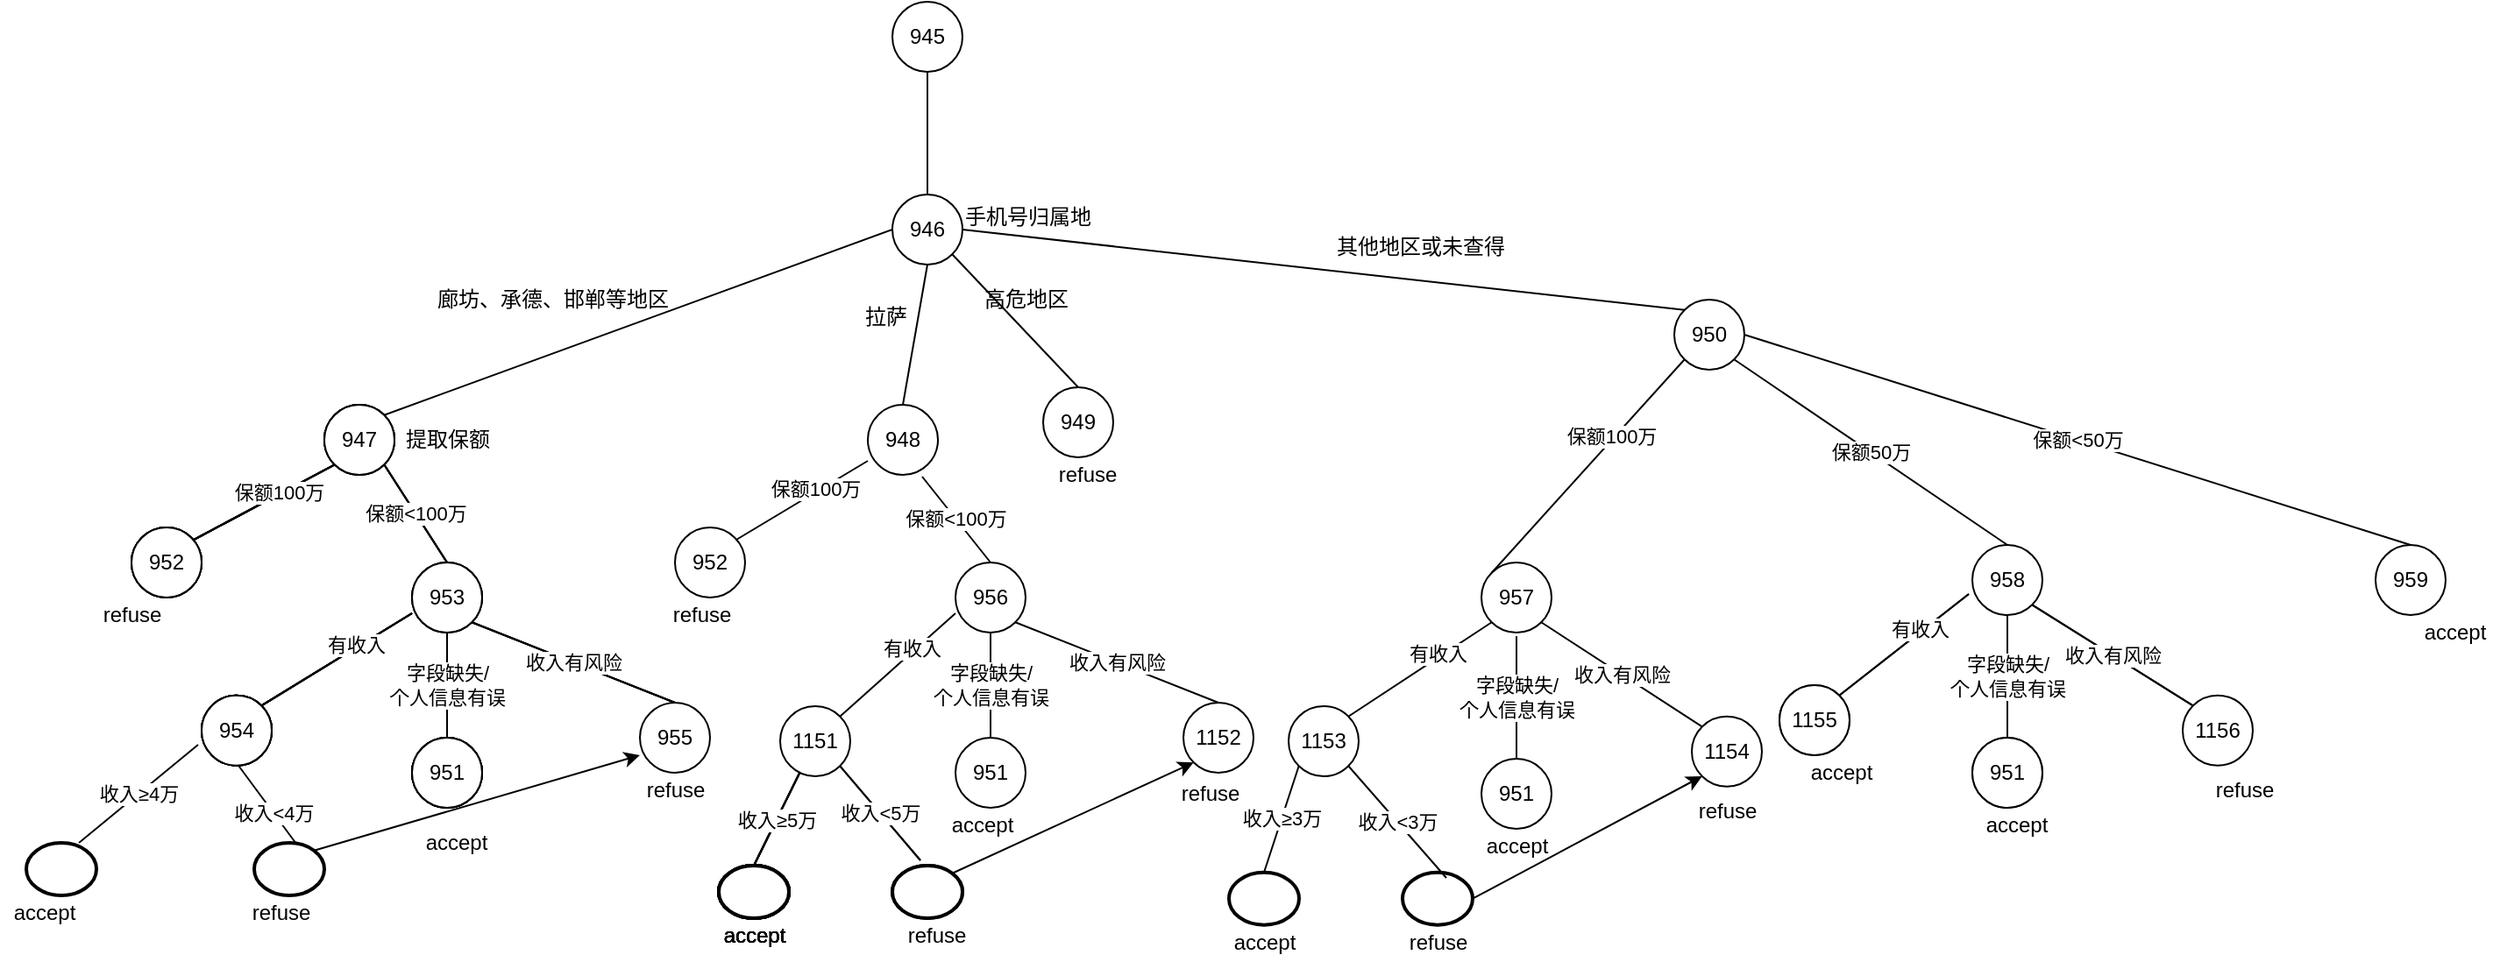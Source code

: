 <mxfile version="13.11.0" type="github">
  <diagram id="GqYp9QRgiTnMv4ogQ1yT" name="Page-1">
    <mxGraphModel dx="2249" dy="738" grid="1" gridSize="10" guides="1" tooltips="1" connect="1" arrows="1" fold="1" page="1" pageScale="1" pageWidth="827" pageHeight="1169" math="0" shadow="0">
      <root>
        <mxCell id="0" />
        <mxCell id="1" parent="0" />
        <mxCell id="ffeUi8GMqS-hSIrCTA7c-2" value="" style="endArrow=none;html=1;entryX=0.5;entryY=1;entryDx=0;entryDy=0;entryPerimeter=0;" edge="1" parent="1">
          <mxGeometry width="50" height="50" relative="1" as="geometry">
            <mxPoint x="414" y="190" as="sourcePoint" />
            <mxPoint x="414" y="120" as="targetPoint" />
          </mxGeometry>
        </mxCell>
        <mxCell id="ffeUi8GMqS-hSIrCTA7c-6" value="945" style="ellipse;whiteSpace=wrap;html=1;" vertex="1" parent="1">
          <mxGeometry x="394" y="80" width="40" height="40" as="geometry" />
        </mxCell>
        <mxCell id="ffeUi8GMqS-hSIrCTA7c-7" value="946" style="ellipse;whiteSpace=wrap;html=1;" vertex="1" parent="1">
          <mxGeometry x="394" y="190" width="40" height="40" as="geometry" />
        </mxCell>
        <mxCell id="ffeUi8GMqS-hSIrCTA7c-8" value="手机号归属地" style="text;html=1;align=center;verticalAlign=middle;resizable=0;points=[];autosize=1;" vertex="1" parent="1">
          <mxGeometry x="426" y="193" width="90" height="20" as="geometry" />
        </mxCell>
        <mxCell id="ffeUi8GMqS-hSIrCTA7c-9" value="" style="endArrow=none;html=1;entryX=0;entryY=0.5;entryDx=0;entryDy=0;exitX=1;exitY=0;exitDx=0;exitDy=0;" edge="1" parent="1" source="ffeUi8GMqS-hSIrCTA7c-13" target="ffeUi8GMqS-hSIrCTA7c-7">
          <mxGeometry width="50" height="50" relative="1" as="geometry">
            <mxPoint x="200" y="280" as="sourcePoint" />
            <mxPoint x="394" y="220" as="targetPoint" />
            <Array as="points" />
          </mxGeometry>
        </mxCell>
        <mxCell id="ffeUi8GMqS-hSIrCTA7c-10" value="" style="endArrow=none;html=1;entryX=0.5;entryY=1;entryDx=0;entryDy=0;exitX=0.5;exitY=0;exitDx=0;exitDy=0;" edge="1" parent="1" source="ffeUi8GMqS-hSIrCTA7c-14" target="ffeUi8GMqS-hSIrCTA7c-7">
          <mxGeometry width="50" height="50" relative="1" as="geometry">
            <mxPoint x="414" y="300" as="sourcePoint" />
            <mxPoint x="460" y="250" as="targetPoint" />
          </mxGeometry>
        </mxCell>
        <mxCell id="ffeUi8GMqS-hSIrCTA7c-11" value="" style="endArrow=none;html=1;entryX=1;entryY=1;entryDx=0;entryDy=0;" edge="1" parent="1" target="ffeUi8GMqS-hSIrCTA7c-7">
          <mxGeometry width="50" height="50" relative="1" as="geometry">
            <mxPoint x="500" y="300" as="sourcePoint" />
            <mxPoint x="500" y="250" as="targetPoint" />
          </mxGeometry>
        </mxCell>
        <mxCell id="ffeUi8GMqS-hSIrCTA7c-12" value="" style="endArrow=none;html=1;entryX=1;entryY=0.5;entryDx=0;entryDy=0;exitX=0;exitY=0;exitDx=0;exitDy=0;" edge="1" parent="1" source="ffeUi8GMqS-hSIrCTA7c-98" target="ffeUi8GMqS-hSIrCTA7c-7">
          <mxGeometry width="50" height="50" relative="1" as="geometry">
            <mxPoint x="650" y="300" as="sourcePoint" />
            <mxPoint x="540" y="230" as="targetPoint" />
          </mxGeometry>
        </mxCell>
        <mxCell id="ffeUi8GMqS-hSIrCTA7c-13" value="947" style="ellipse;whiteSpace=wrap;html=1;" vertex="1" parent="1">
          <mxGeometry x="70" y="310" width="40" height="40" as="geometry" />
        </mxCell>
        <mxCell id="ffeUi8GMqS-hSIrCTA7c-14" value="948" style="ellipse;whiteSpace=wrap;html=1;" vertex="1" parent="1">
          <mxGeometry x="380" y="310" width="40" height="40" as="geometry" />
        </mxCell>
        <mxCell id="ffeUi8GMqS-hSIrCTA7c-15" value="949" style="ellipse;whiteSpace=wrap;html=1;" vertex="1" parent="1">
          <mxGeometry x="480" y="300" width="40" height="40" as="geometry" />
        </mxCell>
        <mxCell id="ffeUi8GMqS-hSIrCTA7c-17" value="廊坊、承德、邯郸等地区" style="text;html=1;align=center;verticalAlign=middle;resizable=0;points=[];autosize=1;" vertex="1" parent="1">
          <mxGeometry x="125" y="240" width="150" height="20" as="geometry" />
        </mxCell>
        <mxCell id="ffeUi8GMqS-hSIrCTA7c-18" value="拉萨" style="text;html=1;align=center;verticalAlign=middle;resizable=0;points=[];autosize=1;" vertex="1" parent="1">
          <mxGeometry x="370" y="250" width="40" height="20" as="geometry" />
        </mxCell>
        <mxCell id="ffeUi8GMqS-hSIrCTA7c-19" value="高危地区" style="text;html=1;align=center;verticalAlign=middle;resizable=0;points=[];autosize=1;" vertex="1" parent="1">
          <mxGeometry x="440" y="240" width="60" height="20" as="geometry" />
        </mxCell>
        <mxCell id="ffeUi8GMqS-hSIrCTA7c-20" value="其他地区或未查得" style="text;html=1;align=center;verticalAlign=middle;resizable=0;points=[];autosize=1;" vertex="1" parent="1">
          <mxGeometry x="640" y="210" width="110" height="20" as="geometry" />
        </mxCell>
        <mxCell id="ffeUi8GMqS-hSIrCTA7c-21" value="提取保额" style="text;html=1;align=center;verticalAlign=middle;resizable=0;points=[];autosize=1;" vertex="1" parent="1">
          <mxGeometry x="110" y="320" width="60" height="20" as="geometry" />
        </mxCell>
        <mxCell id="ffeUi8GMqS-hSIrCTA7c-22" value="" style="endArrow=none;html=1;entryX=0;entryY=1;entryDx=0;entryDy=0;" edge="1" parent="1" target="ffeUi8GMqS-hSIrCTA7c-13">
          <mxGeometry width="50" height="50" relative="1" as="geometry">
            <mxPoint x="-10" y="390" as="sourcePoint" />
            <mxPoint x="70" y="340" as="targetPoint" />
          </mxGeometry>
        </mxCell>
        <mxCell id="ffeUi8GMqS-hSIrCTA7c-26" value="保额100万" style="edgeLabel;html=1;align=center;verticalAlign=middle;resizable=0;points=[];" vertex="1" connectable="0" parent="ffeUi8GMqS-hSIrCTA7c-22">
          <mxGeometry x="0.268" y="2" relative="1" as="geometry">
            <mxPoint as="offset" />
          </mxGeometry>
        </mxCell>
        <mxCell id="ffeUi8GMqS-hSIrCTA7c-23" value="952" style="ellipse;whiteSpace=wrap;html=1;" vertex="1" parent="1">
          <mxGeometry x="-40" y="380" width="40" height="40" as="geometry" />
        </mxCell>
        <mxCell id="ffeUi8GMqS-hSIrCTA7c-24" value="953" style="ellipse;whiteSpace=wrap;html=1;" vertex="1" parent="1">
          <mxGeometry x="120" y="400" width="40" height="40" as="geometry" />
        </mxCell>
        <mxCell id="ffeUi8GMqS-hSIrCTA7c-25" value="保额&amp;lt;100万" style="endArrow=none;html=1;entryX=1;entryY=1;entryDx=0;entryDy=0;exitX=0.5;exitY=0;exitDx=0;exitDy=0;" edge="1" parent="1" source="ffeUi8GMqS-hSIrCTA7c-24" target="ffeUi8GMqS-hSIrCTA7c-13">
          <mxGeometry width="50" height="50" relative="1" as="geometry">
            <mxPoint x="90" y="410" as="sourcePoint" />
            <mxPoint x="140" y="360" as="targetPoint" />
          </mxGeometry>
        </mxCell>
        <mxCell id="ffeUi8GMqS-hSIrCTA7c-27" value="refuse" style="text;html=1;align=center;verticalAlign=middle;resizable=0;points=[];autosize=1;" vertex="1" parent="1">
          <mxGeometry x="-65" y="420" width="50" height="20" as="geometry" />
        </mxCell>
        <mxCell id="ffeUi8GMqS-hSIrCTA7c-28" value="" style="endArrow=none;html=1;entryX=0;entryY=0.725;entryDx=0;entryDy=0;entryPerimeter=0;exitX=1;exitY=0;exitDx=0;exitDy=0;" edge="1" parent="1" source="ffeUi8GMqS-hSIrCTA7c-30" target="ffeUi8GMqS-hSIrCTA7c-24">
          <mxGeometry width="50" height="50" relative="1" as="geometry">
            <mxPoint x="80" y="475.86" as="sourcePoint" />
            <mxPoint x="165.858" y="430.002" as="targetPoint" />
          </mxGeometry>
        </mxCell>
        <mxCell id="ffeUi8GMqS-hSIrCTA7c-29" value="有收入" style="edgeLabel;html=1;align=center;verticalAlign=middle;resizable=0;points=[];" vertex="1" connectable="0" parent="ffeUi8GMqS-hSIrCTA7c-28">
          <mxGeometry x="0.268" y="2" relative="1" as="geometry">
            <mxPoint as="offset" />
          </mxGeometry>
        </mxCell>
        <mxCell id="ffeUi8GMqS-hSIrCTA7c-30" value="954" style="ellipse;whiteSpace=wrap;html=1;" vertex="1" parent="1">
          <mxGeometry y="475.86" width="40" height="40" as="geometry" />
        </mxCell>
        <mxCell id="ffeUi8GMqS-hSIrCTA7c-31" value="955" style="ellipse;whiteSpace=wrap;html=1;" vertex="1" parent="1">
          <mxGeometry x="250" y="480" width="40" height="40" as="geometry" />
        </mxCell>
        <mxCell id="ffeUi8GMqS-hSIrCTA7c-32" value="收入有风险" style="endArrow=none;html=1;entryX=1;entryY=1;entryDx=0;entryDy=0;exitX=0.5;exitY=0;exitDx=0;exitDy=0;" edge="1" parent="1" source="ffeUi8GMqS-hSIrCTA7c-31" target="ffeUi8GMqS-hSIrCTA7c-24">
          <mxGeometry width="50" height="50" relative="1" as="geometry">
            <mxPoint x="180" y="495.86" as="sourcePoint" />
            <mxPoint x="194.142" y="430.002" as="targetPoint" />
          </mxGeometry>
        </mxCell>
        <mxCell id="ffeUi8GMqS-hSIrCTA7c-34" value="954" style="ellipse;whiteSpace=wrap;html=1;" vertex="1" parent="1">
          <mxGeometry x="120" y="500" width="40" height="40" as="geometry" />
        </mxCell>
        <mxCell id="ffeUi8GMqS-hSIrCTA7c-35" value="字段缺失/&lt;br&gt;个人信息有误" style="endArrow=none;html=1;exitX=0.5;exitY=0;exitDx=0;exitDy=0;entryX=0.5;entryY=1;entryDx=0;entryDy=0;" edge="1" parent="1" source="ffeUi8GMqS-hSIrCTA7c-34" target="ffeUi8GMqS-hSIrCTA7c-24">
          <mxGeometry width="50" height="50" relative="1" as="geometry">
            <mxPoint x="410" y="430" as="sourcePoint" />
            <mxPoint x="170" y="430" as="targetPoint" />
            <Array as="points" />
          </mxGeometry>
        </mxCell>
        <mxCell id="ffeUi8GMqS-hSIrCTA7c-36" value="" style="endArrow=none;html=1;entryX=0;entryY=1;entryDx=0;entryDy=0;" edge="1" parent="1">
          <mxGeometry width="50" height="50" relative="1" as="geometry">
            <mxPoint x="-10" y="390" as="sourcePoint" />
            <mxPoint x="75.858" y="344.142" as="targetPoint" />
          </mxGeometry>
        </mxCell>
        <mxCell id="ffeUi8GMqS-hSIrCTA7c-37" value="保额100万" style="edgeLabel;html=1;align=center;verticalAlign=middle;resizable=0;points=[];" vertex="1" connectable="0" parent="ffeUi8GMqS-hSIrCTA7c-36">
          <mxGeometry x="0.268" y="2" relative="1" as="geometry">
            <mxPoint as="offset" />
          </mxGeometry>
        </mxCell>
        <mxCell id="ffeUi8GMqS-hSIrCTA7c-38" value="952" style="ellipse;whiteSpace=wrap;html=1;" vertex="1" parent="1">
          <mxGeometry x="-40" y="380" width="40" height="40" as="geometry" />
        </mxCell>
        <mxCell id="ffeUi8GMqS-hSIrCTA7c-39" value="956" style="ellipse;whiteSpace=wrap;html=1;" vertex="1" parent="1">
          <mxGeometry x="430" y="400" width="40" height="40" as="geometry" />
        </mxCell>
        <mxCell id="ffeUi8GMqS-hSIrCTA7c-40" value="保额&amp;lt;100万" style="endArrow=none;html=1;exitX=0.5;exitY=0;exitDx=0;exitDy=0;entryX=0.775;entryY=1.025;entryDx=0;entryDy=0;entryPerimeter=0;" edge="1" parent="1" source="ffeUi8GMqS-hSIrCTA7c-39" target="ffeUi8GMqS-hSIrCTA7c-14">
          <mxGeometry width="50" height="50" relative="1" as="geometry">
            <mxPoint x="400" y="410" as="sourcePoint" />
            <mxPoint x="430" y="344" as="targetPoint" />
          </mxGeometry>
        </mxCell>
        <mxCell id="ffeUi8GMqS-hSIrCTA7c-41" value="" style="endArrow=none;html=1;entryX=0;entryY=0.8;entryDx=0;entryDy=0;entryPerimeter=0;" edge="1" parent="1" target="ffeUi8GMqS-hSIrCTA7c-14">
          <mxGeometry width="50" height="50" relative="1" as="geometry">
            <mxPoint x="300" y="390" as="sourcePoint" />
            <mxPoint x="385.858" y="344.142" as="targetPoint" />
          </mxGeometry>
        </mxCell>
        <mxCell id="ffeUi8GMqS-hSIrCTA7c-42" value="保额100万" style="edgeLabel;html=1;align=center;verticalAlign=middle;resizable=0;points=[];" vertex="1" connectable="0" parent="ffeUi8GMqS-hSIrCTA7c-41">
          <mxGeometry x="0.268" y="2" relative="1" as="geometry">
            <mxPoint as="offset" />
          </mxGeometry>
        </mxCell>
        <mxCell id="ffeUi8GMqS-hSIrCTA7c-43" value="952" style="ellipse;whiteSpace=wrap;html=1;" vertex="1" parent="1">
          <mxGeometry x="270" y="380" width="40" height="40" as="geometry" />
        </mxCell>
        <mxCell id="ffeUi8GMqS-hSIrCTA7c-44" value="refuse" style="text;html=1;align=center;verticalAlign=middle;resizable=0;points=[];autosize=1;" vertex="1" parent="1">
          <mxGeometry x="260" y="420" width="50" height="20" as="geometry" />
        </mxCell>
        <mxCell id="ffeUi8GMqS-hSIrCTA7c-45" value="" style="endArrow=none;html=1;entryX=0;entryY=0.725;entryDx=0;entryDy=0;entryPerimeter=0;exitX=1;exitY=0;exitDx=0;exitDy=0;" edge="1" source="ffeUi8GMqS-hSIrCTA7c-47" parent="1">
          <mxGeometry width="50" height="50" relative="1" as="geometry">
            <mxPoint x="80" y="475.86" as="sourcePoint" />
            <mxPoint x="120" y="429" as="targetPoint" />
          </mxGeometry>
        </mxCell>
        <mxCell id="ffeUi8GMqS-hSIrCTA7c-46" value="有收入" style="edgeLabel;html=1;align=center;verticalAlign=middle;resizable=0;points=[];" vertex="1" connectable="0" parent="ffeUi8GMqS-hSIrCTA7c-45">
          <mxGeometry x="0.268" y="2" relative="1" as="geometry">
            <mxPoint as="offset" />
          </mxGeometry>
        </mxCell>
        <mxCell id="ffeUi8GMqS-hSIrCTA7c-47" value="954" style="ellipse;whiteSpace=wrap;html=1;" vertex="1" parent="1">
          <mxGeometry y="475.86" width="40" height="40" as="geometry" />
        </mxCell>
        <mxCell id="ffeUi8GMqS-hSIrCTA7c-50" value="954" style="ellipse;whiteSpace=wrap;html=1;" vertex="1" parent="1">
          <mxGeometry y="475.86" width="40" height="40" as="geometry" />
        </mxCell>
        <mxCell id="ffeUi8GMqS-hSIrCTA7c-51" value="" style="endArrow=none;html=1;entryX=0;entryY=0.725;entryDx=0;entryDy=0;entryPerimeter=0;exitX=1;exitY=0;exitDx=0;exitDy=0;" edge="1" source="ffeUi8GMqS-hSIrCTA7c-50" parent="1">
          <mxGeometry width="50" height="50" relative="1" as="geometry">
            <mxPoint x="80" y="475.86" as="sourcePoint" />
            <mxPoint x="120" y="429" as="targetPoint" />
          </mxGeometry>
        </mxCell>
        <mxCell id="ffeUi8GMqS-hSIrCTA7c-52" value="有收入" style="edgeLabel;html=1;align=center;verticalAlign=middle;resizable=0;points=[];" vertex="1" connectable="0" parent="ffeUi8GMqS-hSIrCTA7c-51">
          <mxGeometry x="0.268" y="2" relative="1" as="geometry">
            <mxPoint as="offset" />
          </mxGeometry>
        </mxCell>
        <mxCell id="ffeUi8GMqS-hSIrCTA7c-53" value="954" style="ellipse;whiteSpace=wrap;html=1;" vertex="1" parent="1">
          <mxGeometry x="120" y="500" width="40" height="40" as="geometry" />
        </mxCell>
        <mxCell id="ffeUi8GMqS-hSIrCTA7c-54" value="字段缺失/&lt;br&gt;个人信息有误" style="endArrow=none;html=1;exitX=0.5;exitY=0;exitDx=0;exitDy=0;entryX=0.5;entryY=1;entryDx=0;entryDy=0;" edge="1" source="ffeUi8GMqS-hSIrCTA7c-53" parent="1">
          <mxGeometry width="50" height="50" relative="1" as="geometry">
            <mxPoint x="410" y="430" as="sourcePoint" />
            <mxPoint x="140" y="440" as="targetPoint" />
            <Array as="points" />
          </mxGeometry>
        </mxCell>
        <mxCell id="ffeUi8GMqS-hSIrCTA7c-55" value="954" style="ellipse;whiteSpace=wrap;html=1;" vertex="1" parent="1">
          <mxGeometry y="475.86" width="40" height="40" as="geometry" />
        </mxCell>
        <mxCell id="ffeUi8GMqS-hSIrCTA7c-56" value="" style="endArrow=none;html=1;entryX=0;entryY=0.725;entryDx=0;entryDy=0;entryPerimeter=0;exitX=1;exitY=0;exitDx=0;exitDy=0;" edge="1" source="ffeUi8GMqS-hSIrCTA7c-55" parent="1">
          <mxGeometry width="50" height="50" relative="1" as="geometry">
            <mxPoint x="80" y="475.86" as="sourcePoint" />
            <mxPoint x="120" y="429" as="targetPoint" />
          </mxGeometry>
        </mxCell>
        <mxCell id="ffeUi8GMqS-hSIrCTA7c-57" value="有收入" style="edgeLabel;html=1;align=center;verticalAlign=middle;resizable=0;points=[];" vertex="1" connectable="0" parent="ffeUi8GMqS-hSIrCTA7c-56">
          <mxGeometry x="0.268" y="2" relative="1" as="geometry">
            <mxPoint as="offset" />
          </mxGeometry>
        </mxCell>
        <mxCell id="ffeUi8GMqS-hSIrCTA7c-58" value="954" style="ellipse;whiteSpace=wrap;html=1;" vertex="1" parent="1">
          <mxGeometry x="120" y="500" width="40" height="40" as="geometry" />
        </mxCell>
        <mxCell id="ffeUi8GMqS-hSIrCTA7c-59" value="字段缺失/&lt;br&gt;个人信息有误" style="endArrow=none;html=1;exitX=0.5;exitY=0;exitDx=0;exitDy=0;entryX=0.5;entryY=1;entryDx=0;entryDy=0;" edge="1" source="ffeUi8GMqS-hSIrCTA7c-58" parent="1">
          <mxGeometry width="50" height="50" relative="1" as="geometry">
            <mxPoint x="410" y="430" as="sourcePoint" />
            <mxPoint x="140" y="440" as="targetPoint" />
            <Array as="points" />
          </mxGeometry>
        </mxCell>
        <mxCell id="ffeUi8GMqS-hSIrCTA7c-60" value="收入有风险" style="endArrow=none;html=1;entryX=1;entryY=1;entryDx=0;entryDy=0;exitX=0.5;exitY=0;exitDx=0;exitDy=0;" edge="1" parent="1">
          <mxGeometry width="50" height="50" relative="1" as="geometry">
            <mxPoint x="270" y="480" as="sourcePoint" />
            <mxPoint x="154.142" y="434.142" as="targetPoint" />
          </mxGeometry>
        </mxCell>
        <mxCell id="ffeUi8GMqS-hSIrCTA7c-61" value="1152" style="ellipse;whiteSpace=wrap;html=1;" vertex="1" parent="1">
          <mxGeometry x="560" y="480" width="40" height="40" as="geometry" />
        </mxCell>
        <mxCell id="ffeUi8GMqS-hSIrCTA7c-62" value="1151" style="ellipse;whiteSpace=wrap;html=1;" vertex="1" parent="1">
          <mxGeometry x="330" y="482" width="40" height="40" as="geometry" />
        </mxCell>
        <mxCell id="ffeUi8GMqS-hSIrCTA7c-63" value="" style="endArrow=none;html=1;entryX=0;entryY=0.725;entryDx=0;entryDy=0;entryPerimeter=0;exitX=1;exitY=0;exitDx=0;exitDy=0;" edge="1" parent="1" source="ffeUi8GMqS-hSIrCTA7c-62">
          <mxGeometry width="50" height="50" relative="1" as="geometry">
            <mxPoint x="390" y="475.86" as="sourcePoint" />
            <mxPoint x="430" y="429" as="targetPoint" />
          </mxGeometry>
        </mxCell>
        <mxCell id="ffeUi8GMqS-hSIrCTA7c-64" value="有收入" style="edgeLabel;html=1;align=center;verticalAlign=middle;resizable=0;points=[];" vertex="1" connectable="0" parent="ffeUi8GMqS-hSIrCTA7c-63">
          <mxGeometry x="0.268" y="2" relative="1" as="geometry">
            <mxPoint as="offset" />
          </mxGeometry>
        </mxCell>
        <mxCell id="ffeUi8GMqS-hSIrCTA7c-65" value="951" style="ellipse;whiteSpace=wrap;html=1;" vertex="1" parent="1">
          <mxGeometry x="430" y="500" width="40" height="40" as="geometry" />
        </mxCell>
        <mxCell id="ffeUi8GMqS-hSIrCTA7c-66" value="字段缺失/&lt;br&gt;个人信息有误" style="endArrow=none;html=1;exitX=0.5;exitY=0;exitDx=0;exitDy=0;entryX=0.5;entryY=1;entryDx=0;entryDy=0;" edge="1" parent="1" source="ffeUi8GMqS-hSIrCTA7c-65">
          <mxGeometry width="50" height="50" relative="1" as="geometry">
            <mxPoint x="720" y="430" as="sourcePoint" />
            <mxPoint x="450" y="440" as="targetPoint" />
            <Array as="points">
              <mxPoint x="450" y="480" />
            </Array>
          </mxGeometry>
        </mxCell>
        <mxCell id="ffeUi8GMqS-hSIrCTA7c-67" value="收入有风险" style="endArrow=none;html=1;entryX=1;entryY=1;entryDx=0;entryDy=0;exitX=0.5;exitY=0;exitDx=0;exitDy=0;" edge="1" parent="1">
          <mxGeometry width="50" height="50" relative="1" as="geometry">
            <mxPoint x="580" y="480" as="sourcePoint" />
            <mxPoint x="464.142" y="434.142" as="targetPoint" />
          </mxGeometry>
        </mxCell>
        <mxCell id="ffeUi8GMqS-hSIrCTA7c-68" value="refuse" style="text;html=1;align=center;verticalAlign=middle;resizable=0;points=[];autosize=1;" vertex="1" parent="1">
          <mxGeometry x="480" y="340" width="50" height="20" as="geometry" />
        </mxCell>
        <mxCell id="ffeUi8GMqS-hSIrCTA7c-69" value="947" style="ellipse;whiteSpace=wrap;html=1;" vertex="1" parent="1">
          <mxGeometry x="70" y="310" width="40" height="40" as="geometry" />
        </mxCell>
        <mxCell id="ffeUi8GMqS-hSIrCTA7c-70" value="" style="endArrow=none;html=1;entryX=0;entryY=1;entryDx=0;entryDy=0;" edge="1" parent="1">
          <mxGeometry width="50" height="50" relative="1" as="geometry">
            <mxPoint x="-10" y="390" as="sourcePoint" />
            <mxPoint x="75.858" y="344.142" as="targetPoint" />
          </mxGeometry>
        </mxCell>
        <mxCell id="ffeUi8GMqS-hSIrCTA7c-71" value="保额100万" style="edgeLabel;html=1;align=center;verticalAlign=middle;resizable=0;points=[];" vertex="1" connectable="0" parent="ffeUi8GMqS-hSIrCTA7c-70">
          <mxGeometry x="0.268" y="2" relative="1" as="geometry">
            <mxPoint as="offset" />
          </mxGeometry>
        </mxCell>
        <mxCell id="ffeUi8GMqS-hSIrCTA7c-72" value="952" style="ellipse;whiteSpace=wrap;html=1;" vertex="1" parent="1">
          <mxGeometry x="-40" y="380" width="40" height="40" as="geometry" />
        </mxCell>
        <mxCell id="ffeUi8GMqS-hSIrCTA7c-73" value="保额&amp;lt;100万" style="endArrow=none;html=1;entryX=1;entryY=1;entryDx=0;entryDy=0;exitX=0.5;exitY=0;exitDx=0;exitDy=0;" edge="1" target="ffeUi8GMqS-hSIrCTA7c-69" parent="1">
          <mxGeometry width="50" height="50" relative="1" as="geometry">
            <mxPoint x="140" y="400" as="sourcePoint" />
            <mxPoint x="140" y="360" as="targetPoint" />
          </mxGeometry>
        </mxCell>
        <mxCell id="ffeUi8GMqS-hSIrCTA7c-74" value="947" style="ellipse;whiteSpace=wrap;html=1;" vertex="1" parent="1">
          <mxGeometry x="70" y="310" width="40" height="40" as="geometry" />
        </mxCell>
        <mxCell id="ffeUi8GMqS-hSIrCTA7c-75" value="" style="endArrow=none;html=1;entryX=0;entryY=1;entryDx=0;entryDy=0;" edge="1" parent="1">
          <mxGeometry width="50" height="50" relative="1" as="geometry">
            <mxPoint x="-10" y="390" as="sourcePoint" />
            <mxPoint x="75.858" y="344.142" as="targetPoint" />
          </mxGeometry>
        </mxCell>
        <mxCell id="ffeUi8GMqS-hSIrCTA7c-76" value="保额100万" style="edgeLabel;html=1;align=center;verticalAlign=middle;resizable=0;points=[];" vertex="1" connectable="0" parent="ffeUi8GMqS-hSIrCTA7c-75">
          <mxGeometry x="0.268" y="2" relative="1" as="geometry">
            <mxPoint as="offset" />
          </mxGeometry>
        </mxCell>
        <mxCell id="ffeUi8GMqS-hSIrCTA7c-77" value="952" style="ellipse;whiteSpace=wrap;html=1;" vertex="1" parent="1">
          <mxGeometry x="-40" y="380" width="40" height="40" as="geometry" />
        </mxCell>
        <mxCell id="ffeUi8GMqS-hSIrCTA7c-78" value="保额&amp;lt;100万" style="endArrow=none;html=1;entryX=1;entryY=1;entryDx=0;entryDy=0;exitX=0.5;exitY=0;exitDx=0;exitDy=0;" edge="1" target="ffeUi8GMqS-hSIrCTA7c-74" parent="1">
          <mxGeometry width="50" height="50" relative="1" as="geometry">
            <mxPoint x="140" y="400" as="sourcePoint" />
            <mxPoint x="140" y="360" as="targetPoint" />
          </mxGeometry>
        </mxCell>
        <mxCell id="ffeUi8GMqS-hSIrCTA7c-79" value="953" style="ellipse;whiteSpace=wrap;html=1;" vertex="1" parent="1">
          <mxGeometry x="120" y="400" width="40" height="40" as="geometry" />
        </mxCell>
        <mxCell id="ffeUi8GMqS-hSIrCTA7c-80" value="" style="endArrow=none;html=1;entryX=0;entryY=0.725;entryDx=0;entryDy=0;entryPerimeter=0;exitX=1;exitY=0;exitDx=0;exitDy=0;" edge="1" source="ffeUi8GMqS-hSIrCTA7c-82" parent="1">
          <mxGeometry width="50" height="50" relative="1" as="geometry">
            <mxPoint x="80" y="475.86" as="sourcePoint" />
            <mxPoint x="120" y="429" as="targetPoint" />
          </mxGeometry>
        </mxCell>
        <mxCell id="ffeUi8GMqS-hSIrCTA7c-81" value="有收入" style="edgeLabel;html=1;align=center;verticalAlign=middle;resizable=0;points=[];" vertex="1" connectable="0" parent="ffeUi8GMqS-hSIrCTA7c-80">
          <mxGeometry x="0.268" y="2" relative="1" as="geometry">
            <mxPoint as="offset" />
          </mxGeometry>
        </mxCell>
        <mxCell id="ffeUi8GMqS-hSIrCTA7c-82" value="954" style="ellipse;whiteSpace=wrap;html=1;" vertex="1" parent="1">
          <mxGeometry y="475.86" width="40" height="40" as="geometry" />
        </mxCell>
        <mxCell id="ffeUi8GMqS-hSIrCTA7c-83" value="954" style="ellipse;whiteSpace=wrap;html=1;" vertex="1" parent="1">
          <mxGeometry x="120" y="500" width="40" height="40" as="geometry" />
        </mxCell>
        <mxCell id="ffeUi8GMqS-hSIrCTA7c-84" value="字段缺失/&lt;br&gt;个人信息有误" style="endArrow=none;html=1;exitX=0.5;exitY=0;exitDx=0;exitDy=0;entryX=0.5;entryY=1;entryDx=0;entryDy=0;" edge="1" source="ffeUi8GMqS-hSIrCTA7c-83" parent="1">
          <mxGeometry width="50" height="50" relative="1" as="geometry">
            <mxPoint x="410" y="430" as="sourcePoint" />
            <mxPoint x="140" y="440" as="targetPoint" />
            <Array as="points" />
          </mxGeometry>
        </mxCell>
        <mxCell id="ffeUi8GMqS-hSIrCTA7c-85" value="947" style="ellipse;whiteSpace=wrap;html=1;" vertex="1" parent="1">
          <mxGeometry x="70" y="310" width="40" height="40" as="geometry" />
        </mxCell>
        <mxCell id="ffeUi8GMqS-hSIrCTA7c-86" value="" style="endArrow=none;html=1;entryX=0;entryY=1;entryDx=0;entryDy=0;" edge="1" parent="1">
          <mxGeometry width="50" height="50" relative="1" as="geometry">
            <mxPoint x="-10" y="390" as="sourcePoint" />
            <mxPoint x="75.858" y="344.142" as="targetPoint" />
          </mxGeometry>
        </mxCell>
        <mxCell id="ffeUi8GMqS-hSIrCTA7c-87" value="保额100万" style="edgeLabel;html=1;align=center;verticalAlign=middle;resizable=0;points=[];" vertex="1" connectable="0" parent="ffeUi8GMqS-hSIrCTA7c-86">
          <mxGeometry x="0.268" y="2" relative="1" as="geometry">
            <mxPoint as="offset" />
          </mxGeometry>
        </mxCell>
        <mxCell id="ffeUi8GMqS-hSIrCTA7c-88" value="952" style="ellipse;whiteSpace=wrap;html=1;" vertex="1" parent="1">
          <mxGeometry x="-40" y="380" width="40" height="40" as="geometry" />
        </mxCell>
        <mxCell id="ffeUi8GMqS-hSIrCTA7c-89" value="保额&amp;lt;100万" style="endArrow=none;html=1;entryX=1;entryY=1;entryDx=0;entryDy=0;exitX=0.5;exitY=0;exitDx=0;exitDy=0;" edge="1" target="ffeUi8GMqS-hSIrCTA7c-85" parent="1">
          <mxGeometry width="50" height="50" relative="1" as="geometry">
            <mxPoint x="140" y="400" as="sourcePoint" />
            <mxPoint x="140" y="360" as="targetPoint" />
          </mxGeometry>
        </mxCell>
        <mxCell id="ffeUi8GMqS-hSIrCTA7c-90" value="953" style="ellipse;whiteSpace=wrap;html=1;" vertex="1" parent="1">
          <mxGeometry x="120" y="400" width="40" height="40" as="geometry" />
        </mxCell>
        <mxCell id="ffeUi8GMqS-hSIrCTA7c-91" value="" style="endArrow=none;html=1;entryX=0;entryY=0.725;entryDx=0;entryDy=0;entryPerimeter=0;exitX=1;exitY=0;exitDx=0;exitDy=0;" edge="1" source="ffeUi8GMqS-hSIrCTA7c-93" parent="1">
          <mxGeometry width="50" height="50" relative="1" as="geometry">
            <mxPoint x="80" y="475.86" as="sourcePoint" />
            <mxPoint x="120" y="429" as="targetPoint" />
          </mxGeometry>
        </mxCell>
        <mxCell id="ffeUi8GMqS-hSIrCTA7c-92" value="有收入" style="edgeLabel;html=1;align=center;verticalAlign=middle;resizable=0;points=[];" vertex="1" connectable="0" parent="ffeUi8GMqS-hSIrCTA7c-91">
          <mxGeometry x="0.268" y="2" relative="1" as="geometry">
            <mxPoint as="offset" />
          </mxGeometry>
        </mxCell>
        <mxCell id="ffeUi8GMqS-hSIrCTA7c-93" value="954" style="ellipse;whiteSpace=wrap;html=1;" vertex="1" parent="1">
          <mxGeometry y="475.86" width="40" height="40" as="geometry" />
        </mxCell>
        <mxCell id="ffeUi8GMqS-hSIrCTA7c-94" value="951" style="ellipse;whiteSpace=wrap;html=1;" vertex="1" parent="1">
          <mxGeometry x="120" y="500" width="40" height="40" as="geometry" />
        </mxCell>
        <mxCell id="ffeUi8GMqS-hSIrCTA7c-95" value="字段缺失/&lt;br&gt;个人信息有误" style="endArrow=none;html=1;exitX=0.5;exitY=0;exitDx=0;exitDy=0;entryX=0.5;entryY=1;entryDx=0;entryDy=0;" edge="1" source="ffeUi8GMqS-hSIrCTA7c-94" parent="1">
          <mxGeometry width="50" height="50" relative="1" as="geometry">
            <mxPoint x="410" y="430" as="sourcePoint" />
            <mxPoint x="140" y="440" as="targetPoint" />
            <Array as="points" />
          </mxGeometry>
        </mxCell>
        <mxCell id="ffeUi8GMqS-hSIrCTA7c-96" value="收入有风险" style="endArrow=none;html=1;entryX=1;entryY=1;entryDx=0;entryDy=0;exitX=0.5;exitY=0;exitDx=0;exitDy=0;" edge="1" parent="1">
          <mxGeometry width="50" height="50" relative="1" as="geometry">
            <mxPoint x="270" y="480" as="sourcePoint" />
            <mxPoint x="154.142" y="434.142" as="targetPoint" />
          </mxGeometry>
        </mxCell>
        <mxCell id="ffeUi8GMqS-hSIrCTA7c-97" value="1156" style="ellipse;whiteSpace=wrap;html=1;" vertex="1" parent="1">
          <mxGeometry x="1130" y="475.86" width="40" height="40" as="geometry" />
        </mxCell>
        <mxCell id="ffeUi8GMqS-hSIrCTA7c-98" value="950" style="ellipse;whiteSpace=wrap;html=1;" vertex="1" parent="1">
          <mxGeometry x="840" y="250" width="40" height="40" as="geometry" />
        </mxCell>
        <mxCell id="ffeUi8GMqS-hSIrCTA7c-99" value="" style="endArrow=none;html=1;entryX=0;entryY=1;entryDx=0;entryDy=0;exitX=0;exitY=0;exitDx=0;exitDy=0;" edge="1" parent="1" source="ffeUi8GMqS-hSIrCTA7c-101" target="ffeUi8GMqS-hSIrCTA7c-98">
          <mxGeometry width="50" height="50" relative="1" as="geometry">
            <mxPoint x="630" y="410" as="sourcePoint" />
            <mxPoint x="715.858" y="364.142" as="targetPoint" />
          </mxGeometry>
        </mxCell>
        <mxCell id="ffeUi8GMqS-hSIrCTA7c-100" value="保额100万" style="edgeLabel;html=1;align=center;verticalAlign=middle;resizable=0;points=[];" vertex="1" connectable="0" parent="ffeUi8GMqS-hSIrCTA7c-99">
          <mxGeometry x="0.268" y="2" relative="1" as="geometry">
            <mxPoint as="offset" />
          </mxGeometry>
        </mxCell>
        <mxCell id="ffeUi8GMqS-hSIrCTA7c-101" value="957" style="ellipse;whiteSpace=wrap;html=1;" vertex="1" parent="1">
          <mxGeometry x="730" y="400" width="40" height="40" as="geometry" />
        </mxCell>
        <mxCell id="ffeUi8GMqS-hSIrCTA7c-102" value="保额50万" style="endArrow=none;html=1;entryX=1;entryY=1;entryDx=0;entryDy=0;exitX=0.5;exitY=0;exitDx=0;exitDy=0;" edge="1" parent="1" target="ffeUi8GMqS-hSIrCTA7c-98" source="ffeUi8GMqS-hSIrCTA7c-103">
          <mxGeometry width="50" height="50" relative="1" as="geometry">
            <mxPoint x="780" y="420" as="sourcePoint" />
            <mxPoint x="780" y="380" as="targetPoint" />
          </mxGeometry>
        </mxCell>
        <mxCell id="ffeUi8GMqS-hSIrCTA7c-103" value="958" style="ellipse;whiteSpace=wrap;html=1;" vertex="1" parent="1">
          <mxGeometry x="1010" y="390" width="40" height="40" as="geometry" />
        </mxCell>
        <mxCell id="ffeUi8GMqS-hSIrCTA7c-104" value="" style="endArrow=none;html=1;entryX=-0.05;entryY=0.7;entryDx=0;entryDy=0;entryPerimeter=0;exitX=1;exitY=0;exitDx=0;exitDy=0;" edge="1" parent="1" source="ffeUi8GMqS-hSIrCTA7c-106" target="ffeUi8GMqS-hSIrCTA7c-103">
          <mxGeometry width="50" height="50" relative="1" as="geometry">
            <mxPoint x="720" y="495.86" as="sourcePoint" />
            <mxPoint x="760" y="449" as="targetPoint" />
          </mxGeometry>
        </mxCell>
        <mxCell id="ffeUi8GMqS-hSIrCTA7c-105" value="有收入" style="edgeLabel;html=1;align=center;verticalAlign=middle;resizable=0;points=[];" vertex="1" connectable="0" parent="ffeUi8GMqS-hSIrCTA7c-104">
          <mxGeometry x="0.268" y="2" relative="1" as="geometry">
            <mxPoint as="offset" />
          </mxGeometry>
        </mxCell>
        <mxCell id="ffeUi8GMqS-hSIrCTA7c-106" value="954" style="ellipse;whiteSpace=wrap;html=1;" vertex="1" parent="1">
          <mxGeometry x="900" y="470" width="40" height="40" as="geometry" />
        </mxCell>
        <mxCell id="ffeUi8GMqS-hSIrCTA7c-107" value="954" style="ellipse;whiteSpace=wrap;html=1;" vertex="1" parent="1">
          <mxGeometry x="1010" y="500" width="40" height="40" as="geometry" />
        </mxCell>
        <mxCell id="ffeUi8GMqS-hSIrCTA7c-108" value="字段缺失/&lt;br&gt;个人信息有误" style="endArrow=none;html=1;exitX=0.5;exitY=0;exitDx=0;exitDy=0;entryX=0.5;entryY=1;entryDx=0;entryDy=0;" edge="1" parent="1" source="ffeUi8GMqS-hSIrCTA7c-107" target="ffeUi8GMqS-hSIrCTA7c-103">
          <mxGeometry width="50" height="50" relative="1" as="geometry">
            <mxPoint x="1050" y="450" as="sourcePoint" />
            <mxPoint x="780" y="460" as="targetPoint" />
            <Array as="points" />
          </mxGeometry>
        </mxCell>
        <mxCell id="ffeUi8GMqS-hSIrCTA7c-109" value="收入有风险" style="endArrow=none;html=1;entryX=1;entryY=1;entryDx=0;entryDy=0;exitX=0;exitY=0;exitDx=0;exitDy=0;" edge="1" parent="1" source="ffeUi8GMqS-hSIrCTA7c-97" target="ffeUi8GMqS-hSIrCTA7c-103">
          <mxGeometry width="50" height="50" relative="1" as="geometry">
            <mxPoint x="910" y="500" as="sourcePoint" />
            <mxPoint x="794.142" y="454.142" as="targetPoint" />
          </mxGeometry>
        </mxCell>
        <mxCell id="ffeUi8GMqS-hSIrCTA7c-112" value="" style="endArrow=none;html=1;entryX=-0.05;entryY=0.7;entryDx=0;entryDy=0;entryPerimeter=0;exitX=1;exitY=0;exitDx=0;exitDy=0;" edge="1" source="ffeUi8GMqS-hSIrCTA7c-114" parent="1">
          <mxGeometry width="50" height="50" relative="1" as="geometry">
            <mxPoint x="720" y="495.86" as="sourcePoint" />
            <mxPoint x="1008" y="418" as="targetPoint" />
          </mxGeometry>
        </mxCell>
        <mxCell id="ffeUi8GMqS-hSIrCTA7c-113" value="有收入" style="edgeLabel;html=1;align=center;verticalAlign=middle;resizable=0;points=[];" vertex="1" connectable="0" parent="ffeUi8GMqS-hSIrCTA7c-112">
          <mxGeometry x="0.268" y="2" relative="1" as="geometry">
            <mxPoint as="offset" />
          </mxGeometry>
        </mxCell>
        <mxCell id="ffeUi8GMqS-hSIrCTA7c-114" value="1155" style="ellipse;whiteSpace=wrap;html=1;" vertex="1" parent="1">
          <mxGeometry x="900" y="470" width="40" height="40" as="geometry" />
        </mxCell>
        <mxCell id="ffeUi8GMqS-hSIrCTA7c-115" value="951" style="ellipse;whiteSpace=wrap;html=1;" vertex="1" parent="1">
          <mxGeometry x="1010" y="500" width="40" height="40" as="geometry" />
        </mxCell>
        <mxCell id="ffeUi8GMqS-hSIrCTA7c-116" value="字段缺失/&lt;br&gt;个人信息有误" style="endArrow=none;html=1;exitX=0.5;exitY=0;exitDx=0;exitDy=0;entryX=0.5;entryY=1;entryDx=0;entryDy=0;" edge="1" source="ffeUi8GMqS-hSIrCTA7c-115" parent="1">
          <mxGeometry width="50" height="50" relative="1" as="geometry">
            <mxPoint x="1050" y="450" as="sourcePoint" />
            <mxPoint x="1030" y="430" as="targetPoint" />
            <Array as="points" />
          </mxGeometry>
        </mxCell>
        <mxCell id="ffeUi8GMqS-hSIrCTA7c-117" value="收入有风险" style="endArrow=none;html=1;entryX=1;entryY=1;entryDx=0;entryDy=0;exitX=0;exitY=0;exitDx=0;exitDy=0;" edge="1" parent="1">
          <mxGeometry width="50" height="50" relative="1" as="geometry">
            <mxPoint x="1135.858" y="481.718" as="sourcePoint" />
            <mxPoint x="1044.142" y="424.142" as="targetPoint" />
          </mxGeometry>
        </mxCell>
        <mxCell id="ffeUi8GMqS-hSIrCTA7c-118" value="1154" style="ellipse;whiteSpace=wrap;html=1;" vertex="1" parent="1">
          <mxGeometry x="850" y="487.86" width="40" height="40" as="geometry" />
        </mxCell>
        <mxCell id="ffeUi8GMqS-hSIrCTA7c-119" value="" style="endArrow=none;html=1;entryX=0;entryY=1;entryDx=0;entryDy=0;exitX=1;exitY=0;exitDx=0;exitDy=0;" edge="1" parent="1" source="ffeUi8GMqS-hSIrCTA7c-121" target="ffeUi8GMqS-hSIrCTA7c-101">
          <mxGeometry width="50" height="50" relative="1" as="geometry">
            <mxPoint x="440" y="507.86" as="sourcePoint" />
            <mxPoint x="728" y="430" as="targetPoint" />
          </mxGeometry>
        </mxCell>
        <mxCell id="ffeUi8GMqS-hSIrCTA7c-120" value="有收入" style="edgeLabel;html=1;align=center;verticalAlign=middle;resizable=0;points=[];" vertex="1" connectable="0" parent="ffeUi8GMqS-hSIrCTA7c-119">
          <mxGeometry x="0.268" y="2" relative="1" as="geometry">
            <mxPoint as="offset" />
          </mxGeometry>
        </mxCell>
        <mxCell id="ffeUi8GMqS-hSIrCTA7c-121" value="1153" style="ellipse;whiteSpace=wrap;html=1;" vertex="1" parent="1">
          <mxGeometry x="620" y="482" width="40" height="40" as="geometry" />
        </mxCell>
        <mxCell id="ffeUi8GMqS-hSIrCTA7c-122" value="951" style="ellipse;whiteSpace=wrap;html=1;" vertex="1" parent="1">
          <mxGeometry x="730" y="512" width="40" height="40" as="geometry" />
        </mxCell>
        <mxCell id="ffeUi8GMqS-hSIrCTA7c-123" value="字段缺失/&lt;br&gt;个人信息有误" style="endArrow=none;html=1;exitX=0.5;exitY=0;exitDx=0;exitDy=0;" edge="1" parent="1" source="ffeUi8GMqS-hSIrCTA7c-122">
          <mxGeometry width="50" height="50" relative="1" as="geometry">
            <mxPoint x="770" y="462" as="sourcePoint" />
            <mxPoint x="750" y="442" as="targetPoint" />
            <Array as="points" />
          </mxGeometry>
        </mxCell>
        <mxCell id="ffeUi8GMqS-hSIrCTA7c-124" value="收入有风险" style="endArrow=none;html=1;entryX=1;entryY=1;entryDx=0;entryDy=0;exitX=0;exitY=0;exitDx=0;exitDy=0;" edge="1" parent="1" target="ffeUi8GMqS-hSIrCTA7c-101">
          <mxGeometry width="50" height="50" relative="1" as="geometry">
            <mxPoint x="855.858" y="493.718" as="sourcePoint" />
            <mxPoint x="764.142" y="436.142" as="targetPoint" />
          </mxGeometry>
        </mxCell>
        <mxCell id="ffeUi8GMqS-hSIrCTA7c-126" value="保额&amp;lt;50万" style="endArrow=none;html=1;entryX=1;entryY=0.5;entryDx=0;entryDy=0;exitX=0.5;exitY=0;exitDx=0;exitDy=0;" edge="1" parent="1" source="ffeUi8GMqS-hSIrCTA7c-127" target="ffeUi8GMqS-hSIrCTA7c-98">
          <mxGeometry width="50" height="50" relative="1" as="geometry">
            <mxPoint x="1095.86" y="400" as="sourcePoint" />
            <mxPoint x="1190.002" y="264.142" as="targetPoint" />
          </mxGeometry>
        </mxCell>
        <mxCell id="ffeUi8GMqS-hSIrCTA7c-127" value="959" style="ellipse;whiteSpace=wrap;html=1;" vertex="1" parent="1">
          <mxGeometry x="1240.0" y="390" width="40" height="40" as="geometry" />
        </mxCell>
        <mxCell id="ffeUi8GMqS-hSIrCTA7c-131" value="accept" style="text;html=1;align=center;verticalAlign=middle;resizable=0;points=[];autosize=1;" vertex="1" parent="1">
          <mxGeometry x="1260" y="430" width="50" height="20" as="geometry" />
        </mxCell>
        <mxCell id="ffeUi8GMqS-hSIrCTA7c-132" value="accept" style="text;html=1;align=center;verticalAlign=middle;resizable=0;points=[];autosize=1;" vertex="1" parent="1">
          <mxGeometry x="1010" y="540" width="50" height="20" as="geometry" />
        </mxCell>
        <mxCell id="ffeUi8GMqS-hSIrCTA7c-133" value="accept" style="text;html=1;align=center;verticalAlign=middle;resizable=0;points=[];autosize=1;" vertex="1" parent="1">
          <mxGeometry x="725" y="552" width="50" height="20" as="geometry" />
        </mxCell>
        <mxCell id="ffeUi8GMqS-hSIrCTA7c-134" value="accept" style="text;html=1;align=center;verticalAlign=middle;resizable=0;points=[];autosize=1;" vertex="1" parent="1">
          <mxGeometry x="420" y="540" width="50" height="20" as="geometry" />
        </mxCell>
        <mxCell id="ffeUi8GMqS-hSIrCTA7c-135" value="accept" style="text;html=1;align=center;verticalAlign=middle;resizable=0;points=[];autosize=1;" vertex="1" parent="1">
          <mxGeometry x="120" y="550" width="50" height="20" as="geometry" />
        </mxCell>
        <mxCell id="ffeUi8GMqS-hSIrCTA7c-136" value="refuse" style="text;html=1;align=center;verticalAlign=middle;resizable=0;points=[];autosize=1;" vertex="1" parent="1">
          <mxGeometry x="245" y="520" width="50" height="20" as="geometry" />
        </mxCell>
        <mxCell id="ffeUi8GMqS-hSIrCTA7c-137" value="refuse" style="text;html=1;align=center;verticalAlign=middle;resizable=0;points=[];autosize=1;" vertex="1" parent="1">
          <mxGeometry x="550" y="522" width="50" height="20" as="geometry" />
        </mxCell>
        <mxCell id="ffeUi8GMqS-hSIrCTA7c-138" value="refuse" style="text;html=1;align=center;verticalAlign=middle;resizable=0;points=[];autosize=1;" vertex="1" parent="1">
          <mxGeometry x="845" y="532" width="50" height="20" as="geometry" />
        </mxCell>
        <mxCell id="ffeUi8GMqS-hSIrCTA7c-140" value="refuse" style="text;html=1;align=center;verticalAlign=middle;resizable=0;points=[];autosize=1;" vertex="1" parent="1">
          <mxGeometry x="1140" y="520" width="50" height="20" as="geometry" />
        </mxCell>
        <mxCell id="ffeUi8GMqS-hSIrCTA7c-143" value="收入&amp;lt;4万" style="endArrow=none;html=1;entryX=0.5;entryY=1;entryDx=0;entryDy=0;" edge="1" parent="1">
          <mxGeometry width="50" height="50" relative="1" as="geometry">
            <mxPoint x="61" y="570" as="sourcePoint" />
            <mxPoint x="21" y="515.86" as="targetPoint" />
          </mxGeometry>
        </mxCell>
        <mxCell id="ffeUi8GMqS-hSIrCTA7c-145" value="" style="strokeWidth=2;html=1;shape=mxgraph.flowchart.start_2;whiteSpace=wrap;" vertex="1" parent="1">
          <mxGeometry x="-100" y="560" width="40" height="30" as="geometry" />
        </mxCell>
        <mxCell id="ffeUi8GMqS-hSIrCTA7c-146" value="accept" style="text;html=1;align=center;verticalAlign=middle;resizable=0;points=[];autosize=1;" vertex="1" parent="1">
          <mxGeometry x="-115" y="590" width="50" height="20" as="geometry" />
        </mxCell>
        <mxCell id="ffeUi8GMqS-hSIrCTA7c-147" value="" style="strokeWidth=2;html=1;shape=mxgraph.flowchart.start_2;whiteSpace=wrap;" vertex="1" parent="1">
          <mxGeometry x="30" y="560" width="40" height="30" as="geometry" />
        </mxCell>
        <mxCell id="ffeUi8GMqS-hSIrCTA7c-148" value="refuse" style="text;html=1;align=center;verticalAlign=middle;resizable=0;points=[];autosize=1;" vertex="1" parent="1">
          <mxGeometry x="20" y="590" width="50" height="20" as="geometry" />
        </mxCell>
        <mxCell id="ffeUi8GMqS-hSIrCTA7c-152" value="收入≥4万" style="endArrow=none;html=1;entryX=-0.05;entryY=0.703;entryDx=0;entryDy=0;entryPerimeter=0;" edge="1" parent="1" target="ffeUi8GMqS-hSIrCTA7c-93">
          <mxGeometry width="50" height="50" relative="1" as="geometry">
            <mxPoint x="-70" y="560" as="sourcePoint" />
            <mxPoint x="-20" y="510" as="targetPoint" />
          </mxGeometry>
        </mxCell>
        <mxCell id="ffeUi8GMqS-hSIrCTA7c-154" value="" style="strokeWidth=2;html=1;shape=mxgraph.flowchart.start_2;whiteSpace=wrap;" vertex="1" parent="1">
          <mxGeometry x="295" y="573.01" width="40" height="30" as="geometry" />
        </mxCell>
        <mxCell id="ffeUi8GMqS-hSIrCTA7c-155" value="" style="strokeWidth=2;html=1;shape=mxgraph.flowchart.start_2;whiteSpace=wrap;" vertex="1" parent="1">
          <mxGeometry x="394" y="573.01" width="40" height="30" as="geometry" />
        </mxCell>
        <mxCell id="ffeUi8GMqS-hSIrCTA7c-159" value="收入≥5万" style="endArrow=none;html=1;exitX=0.5;exitY=0;exitDx=0;exitDy=0;exitPerimeter=0;" edge="1" parent="1" source="ffeUi8GMqS-hSIrCTA7c-154" target="ffeUi8GMqS-hSIrCTA7c-62">
          <mxGeometry width="50" height="50" relative="1" as="geometry">
            <mxPoint x="310" y="570" as="sourcePoint" />
            <mxPoint x="360" y="520" as="targetPoint" />
          </mxGeometry>
        </mxCell>
        <mxCell id="ffeUi8GMqS-hSIrCTA7c-164" value="收入&amp;lt;5万" style="endArrow=none;html=1;entryX=1;entryY=1;entryDx=0;entryDy=0;" edge="1" parent="1" target="ffeUi8GMqS-hSIrCTA7c-62">
          <mxGeometry width="50" height="50" relative="1" as="geometry">
            <mxPoint x="410" y="570" as="sourcePoint" />
            <mxPoint x="430" y="530" as="targetPoint" />
          </mxGeometry>
        </mxCell>
        <mxCell id="ffeUi8GMqS-hSIrCTA7c-165" value="accept" style="text;html=1;align=center;verticalAlign=middle;resizable=0;points=[];autosize=1;" vertex="1" parent="1">
          <mxGeometry x="290" y="603.01" width="50" height="20" as="geometry" />
        </mxCell>
        <mxCell id="ffeUi8GMqS-hSIrCTA7c-166" value="refuse" style="text;html=1;align=center;verticalAlign=middle;resizable=0;points=[];autosize=1;" vertex="1" parent="1">
          <mxGeometry x="394" y="603.01" width="50" height="20" as="geometry" />
        </mxCell>
        <mxCell id="ffeUi8GMqS-hSIrCTA7c-167" value="accept" style="text;html=1;align=center;verticalAlign=middle;resizable=0;points=[];autosize=1;" vertex="1" parent="1">
          <mxGeometry x="910" y="510" width="50" height="20" as="geometry" />
        </mxCell>
        <mxCell id="ffeUi8GMqS-hSIrCTA7c-168" value="" style="strokeWidth=2;html=1;shape=mxgraph.flowchart.start_2;whiteSpace=wrap;" vertex="1" parent="1">
          <mxGeometry x="295" y="573.01" width="40" height="30" as="geometry" />
        </mxCell>
        <mxCell id="ffeUi8GMqS-hSIrCTA7c-169" value="accept" style="text;html=1;align=center;verticalAlign=middle;resizable=0;points=[];autosize=1;" vertex="1" parent="1">
          <mxGeometry x="290" y="603.01" width="50" height="20" as="geometry" />
        </mxCell>
        <mxCell id="ffeUi8GMqS-hSIrCTA7c-170" value="收入≥5万" style="endArrow=none;html=1;exitX=0.5;exitY=0;exitDx=0;exitDy=0;exitPerimeter=0;" edge="1" source="ffeUi8GMqS-hSIrCTA7c-168" parent="1">
          <mxGeometry width="50" height="50" relative="1" as="geometry">
            <mxPoint x="310" y="570" as="sourcePoint" />
            <mxPoint x="341.157" y="519.939" as="targetPoint" />
          </mxGeometry>
        </mxCell>
        <mxCell id="ffeUi8GMqS-hSIrCTA7c-171" value="" style="strokeWidth=2;html=1;shape=mxgraph.flowchart.start_2;whiteSpace=wrap;" vertex="1" parent="1">
          <mxGeometry x="295" y="573.01" width="40" height="30" as="geometry" />
        </mxCell>
        <mxCell id="ffeUi8GMqS-hSIrCTA7c-172" value="accept" style="text;html=1;align=center;verticalAlign=middle;resizable=0;points=[];autosize=1;" vertex="1" parent="1">
          <mxGeometry x="290" y="603.01" width="50" height="20" as="geometry" />
        </mxCell>
        <mxCell id="ffeUi8GMqS-hSIrCTA7c-173" value="收入≥5万" style="endArrow=none;html=1;exitX=0.5;exitY=0;exitDx=0;exitDy=0;exitPerimeter=0;" edge="1" source="ffeUi8GMqS-hSIrCTA7c-171" parent="1">
          <mxGeometry width="50" height="50" relative="1" as="geometry">
            <mxPoint x="310" y="570" as="sourcePoint" />
            <mxPoint x="341.157" y="519.939" as="targetPoint" />
          </mxGeometry>
        </mxCell>
        <mxCell id="ffeUi8GMqS-hSIrCTA7c-174" value="" style="strokeWidth=2;html=1;shape=mxgraph.flowchart.start_2;whiteSpace=wrap;" vertex="1" parent="1">
          <mxGeometry x="295" y="573.01" width="40" height="30" as="geometry" />
        </mxCell>
        <mxCell id="ffeUi8GMqS-hSIrCTA7c-175" value="accept" style="text;html=1;align=center;verticalAlign=middle;resizable=0;points=[];autosize=1;" vertex="1" parent="1">
          <mxGeometry x="290" y="603.01" width="50" height="20" as="geometry" />
        </mxCell>
        <mxCell id="ffeUi8GMqS-hSIrCTA7c-176" value="收入≥5万" style="endArrow=none;html=1;exitX=0.5;exitY=0;exitDx=0;exitDy=0;exitPerimeter=0;" edge="1" source="ffeUi8GMqS-hSIrCTA7c-174" parent="1">
          <mxGeometry width="50" height="50" relative="1" as="geometry">
            <mxPoint x="310" y="570" as="sourcePoint" />
            <mxPoint x="341.157" y="519.939" as="targetPoint" />
          </mxGeometry>
        </mxCell>
        <mxCell id="ffeUi8GMqS-hSIrCTA7c-177" value="" style="strokeWidth=2;html=1;shape=mxgraph.flowchart.start_2;whiteSpace=wrap;" vertex="1" parent="1">
          <mxGeometry x="295" y="573.01" width="40" height="30" as="geometry" />
        </mxCell>
        <mxCell id="ffeUi8GMqS-hSIrCTA7c-178" value="accept" style="text;html=1;align=center;verticalAlign=middle;resizable=0;points=[];autosize=1;" vertex="1" parent="1">
          <mxGeometry x="290" y="603.01" width="50" height="20" as="geometry" />
        </mxCell>
        <mxCell id="ffeUi8GMqS-hSIrCTA7c-179" value="收入≥5万" style="endArrow=none;html=1;exitX=0.5;exitY=0;exitDx=0;exitDy=0;exitPerimeter=0;" edge="1" source="ffeUi8GMqS-hSIrCTA7c-177" parent="1">
          <mxGeometry width="50" height="50" relative="1" as="geometry">
            <mxPoint x="310" y="570" as="sourcePoint" />
            <mxPoint x="341.157" y="519.939" as="targetPoint" />
          </mxGeometry>
        </mxCell>
        <mxCell id="ffeUi8GMqS-hSIrCTA7c-180" value="" style="strokeWidth=2;html=1;shape=mxgraph.flowchart.start_2;whiteSpace=wrap;" vertex="1" parent="1">
          <mxGeometry x="295" y="573.01" width="40" height="30" as="geometry" />
        </mxCell>
        <mxCell id="ffeUi8GMqS-hSIrCTA7c-181" value="accept" style="text;html=1;align=center;verticalAlign=middle;resizable=0;points=[];autosize=1;" vertex="1" parent="1">
          <mxGeometry x="290" y="603.01" width="50" height="20" as="geometry" />
        </mxCell>
        <mxCell id="ffeUi8GMqS-hSIrCTA7c-182" value="收入≥5万" style="endArrow=none;html=1;exitX=0.5;exitY=0;exitDx=0;exitDy=0;exitPerimeter=0;" edge="1" source="ffeUi8GMqS-hSIrCTA7c-180" parent="1">
          <mxGeometry width="50" height="50" relative="1" as="geometry">
            <mxPoint x="310" y="570" as="sourcePoint" />
            <mxPoint x="341.157" y="519.939" as="targetPoint" />
          </mxGeometry>
        </mxCell>
        <mxCell id="ffeUi8GMqS-hSIrCTA7c-183" value="收入&amp;lt;5万" style="endArrow=none;html=1;entryX=1;entryY=1;entryDx=0;entryDy=0;" edge="1" parent="1">
          <mxGeometry width="50" height="50" relative="1" as="geometry">
            <mxPoint x="410" y="570" as="sourcePoint" />
            <mxPoint x="364.142" y="516.142" as="targetPoint" />
          </mxGeometry>
        </mxCell>
        <mxCell id="ffeUi8GMqS-hSIrCTA7c-184" value="" style="strokeWidth=2;html=1;shape=mxgraph.flowchart.start_2;whiteSpace=wrap;" vertex="1" parent="1">
          <mxGeometry x="394" y="573.01" width="40" height="30" as="geometry" />
        </mxCell>
        <mxCell id="ffeUi8GMqS-hSIrCTA7c-185" value="" style="strokeWidth=2;html=1;shape=mxgraph.flowchart.start_2;whiteSpace=wrap;" vertex="1" parent="1">
          <mxGeometry x="586" y="576.87" width="40" height="30" as="geometry" />
        </mxCell>
        <mxCell id="ffeUi8GMqS-hSIrCTA7c-186" value="accept" style="text;html=1;align=center;verticalAlign=middle;resizable=0;points=[];autosize=1;" vertex="1" parent="1">
          <mxGeometry x="581" y="606.87" width="50" height="20" as="geometry" />
        </mxCell>
        <mxCell id="ffeUi8GMqS-hSIrCTA7c-189" value="" style="strokeWidth=2;html=1;shape=mxgraph.flowchart.start_2;whiteSpace=wrap;" vertex="1" parent="1">
          <mxGeometry x="685" y="576.87" width="40" height="30" as="geometry" />
        </mxCell>
        <mxCell id="ffeUi8GMqS-hSIrCTA7c-190" value="refuse" style="text;html=1;align=center;verticalAlign=middle;resizable=0;points=[];autosize=1;" vertex="1" parent="1">
          <mxGeometry x="680" y="606.87" width="50" height="20" as="geometry" />
        </mxCell>
        <mxCell id="ffeUi8GMqS-hSIrCTA7c-191" value="收入≥3万" style="endArrow=none;html=1;entryX=0;entryY=1;entryDx=0;entryDy=0;exitX=0.5;exitY=0;exitDx=0;exitDy=0;exitPerimeter=0;" edge="1" parent="1" source="ffeUi8GMqS-hSIrCTA7c-185" target="ffeUi8GMqS-hSIrCTA7c-121">
          <mxGeometry width="50" height="50" relative="1" as="geometry">
            <mxPoint x="620" y="600" as="sourcePoint" />
            <mxPoint x="670" y="550" as="targetPoint" />
          </mxGeometry>
        </mxCell>
        <mxCell id="ffeUi8GMqS-hSIrCTA7c-192" value="收入&amp;lt;3万" style="endArrow=none;html=1;entryX=1;entryY=1;entryDx=0;entryDy=0;exitX=0.625;exitY=0.104;exitDx=0;exitDy=0;exitPerimeter=0;" edge="1" parent="1" source="ffeUi8GMqS-hSIrCTA7c-189" target="ffeUi8GMqS-hSIrCTA7c-121">
          <mxGeometry width="50" height="50" relative="1" as="geometry">
            <mxPoint x="710" y="570" as="sourcePoint" />
            <mxPoint x="710" y="520" as="targetPoint" />
          </mxGeometry>
        </mxCell>
        <mxCell id="ffeUi8GMqS-hSIrCTA7c-196" value="" style="endArrow=classic;html=1;entryX=0;entryY=0.75;entryDx=0;entryDy=0;entryPerimeter=0;exitX=0.855;exitY=0.145;exitDx=0;exitDy=0;exitPerimeter=0;" edge="1" parent="1" source="ffeUi8GMqS-hSIrCTA7c-147" target="ffeUi8GMqS-hSIrCTA7c-31">
          <mxGeometry width="50" height="50" relative="1" as="geometry">
            <mxPoint x="180" y="640" as="sourcePoint" />
            <mxPoint x="230" y="590" as="targetPoint" />
          </mxGeometry>
        </mxCell>
        <mxCell id="ffeUi8GMqS-hSIrCTA7c-197" value="" style="endArrow=classic;html=1;entryX=0;entryY=1;entryDx=0;entryDy=0;exitX=0.855;exitY=0.145;exitDx=0;exitDy=0;exitPerimeter=0;" edge="1" parent="1" source="ffeUi8GMqS-hSIrCTA7c-184" target="ffeUi8GMqS-hSIrCTA7c-61">
          <mxGeometry width="50" height="50" relative="1" as="geometry">
            <mxPoint x="520" y="640" as="sourcePoint" />
            <mxPoint x="570" y="590" as="targetPoint" />
          </mxGeometry>
        </mxCell>
        <mxCell id="ffeUi8GMqS-hSIrCTA7c-198" value="" style="endArrow=classic;html=1;entryX=0;entryY=1;entryDx=0;entryDy=0;exitX=1;exitY=0.5;exitDx=0;exitDy=0;exitPerimeter=0;" edge="1" parent="1" source="ffeUi8GMqS-hSIrCTA7c-189" target="ffeUi8GMqS-hSIrCTA7c-118">
          <mxGeometry width="50" height="50" relative="1" as="geometry">
            <mxPoint x="820" y="650" as="sourcePoint" />
            <mxPoint x="870" y="600" as="targetPoint" />
          </mxGeometry>
        </mxCell>
      </root>
    </mxGraphModel>
  </diagram>
</mxfile>

